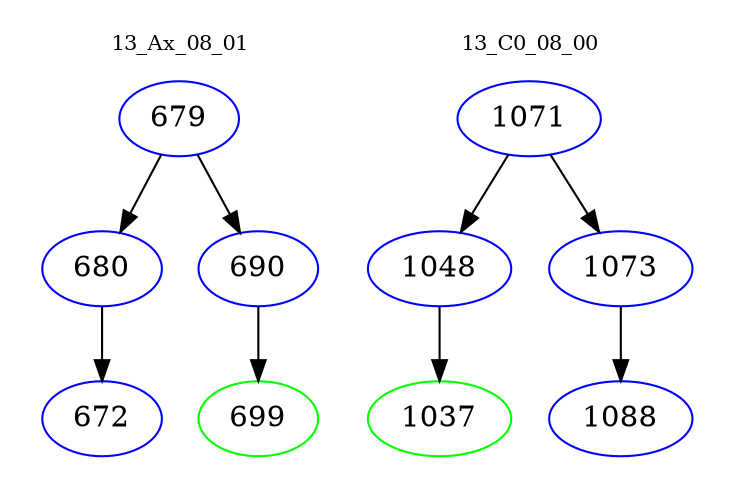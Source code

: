 digraph{
subgraph cluster_0 {
color = white
label = "13_Ax_08_01";
fontsize=10;
T0_679 [label="679", color="blue"]
T0_679 -> T0_680 [color="black"]
T0_680 [label="680", color="blue"]
T0_680 -> T0_672 [color="black"]
T0_672 [label="672", color="blue"]
T0_679 -> T0_690 [color="black"]
T0_690 [label="690", color="blue"]
T0_690 -> T0_699 [color="black"]
T0_699 [label="699", color="green"]
}
subgraph cluster_1 {
color = white
label = "13_C0_08_00";
fontsize=10;
T1_1071 [label="1071", color="blue"]
T1_1071 -> T1_1048 [color="black"]
T1_1048 [label="1048", color="blue"]
T1_1048 -> T1_1037 [color="black"]
T1_1037 [label="1037", color="green"]
T1_1071 -> T1_1073 [color="black"]
T1_1073 [label="1073", color="blue"]
T1_1073 -> T1_1088 [color="black"]
T1_1088 [label="1088", color="blue"]
}
}

